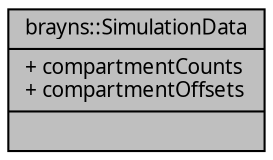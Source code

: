 digraph "brayns::SimulationData"
{
  edge [fontname="Sans",fontsize="10",labelfontname="Sans",labelfontsize="10"];
  node [fontname="Sans",fontsize="10",shape=record];
  Node1 [label="{brayns::SimulationData\n|+ compartmentCounts\l+ compartmentOffsets\l|}",height=0.2,width=0.4,color="black", fillcolor="grey75", style="filled" fontcolor="black"];
}
